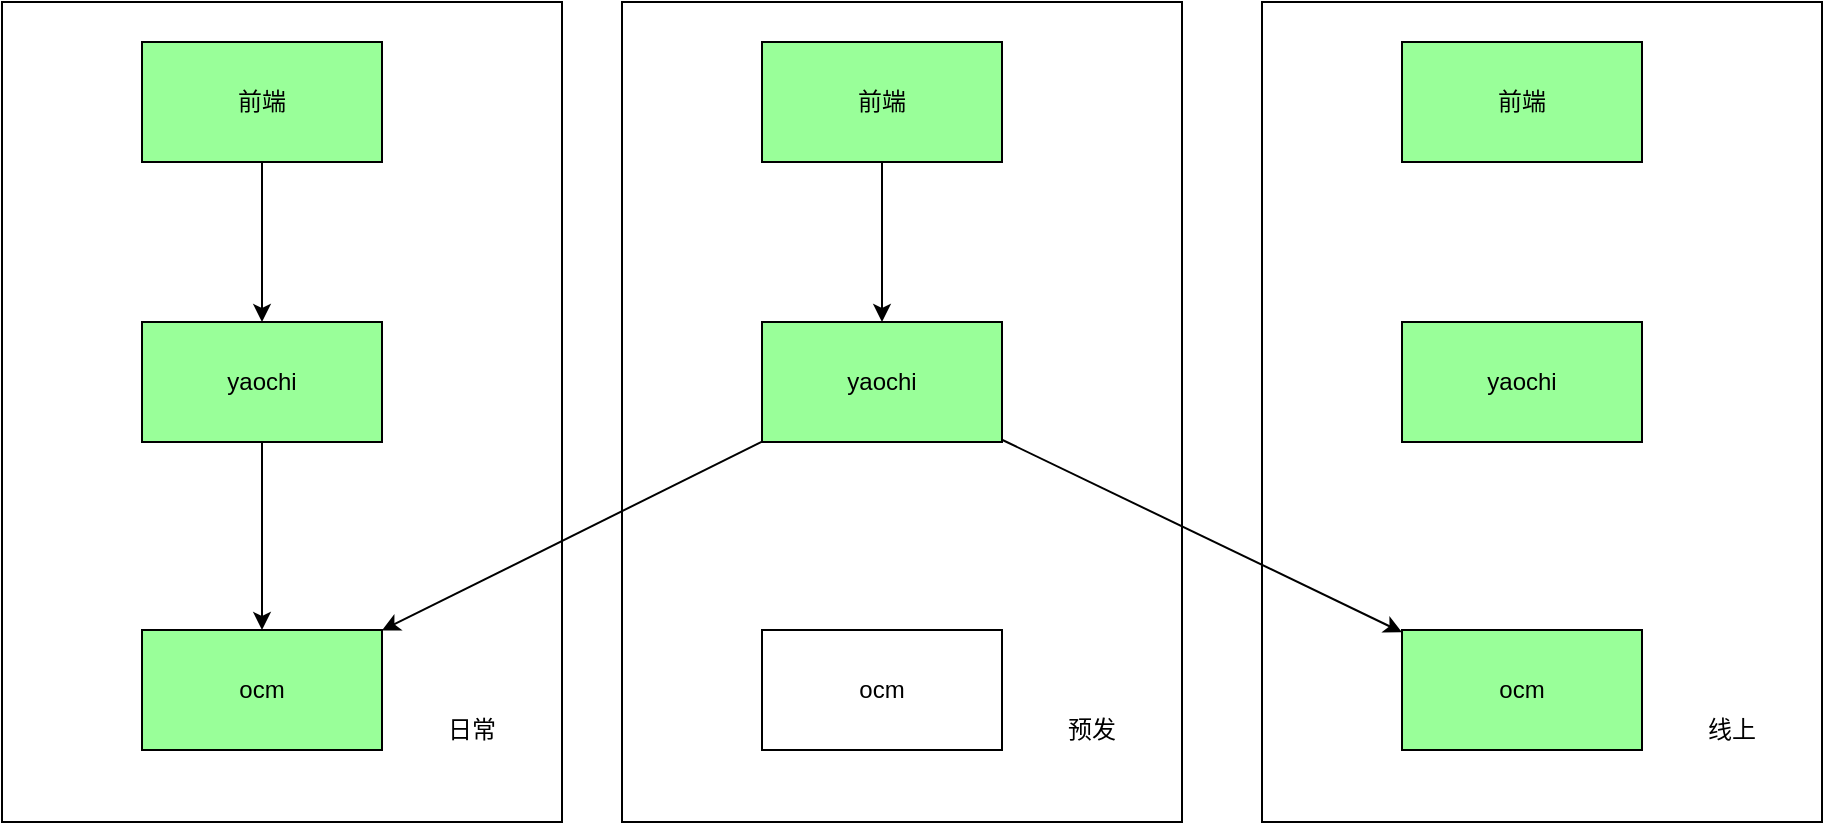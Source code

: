 <mxfile version="12.8.2" type="github"><diagram id="N7m7G-9PbQle7UNdqNxz" name="第 1 页"><mxGraphModel dx="1186" dy="614" grid="1" gridSize="10" guides="1" tooltips="1" connect="1" arrows="1" fold="1" page="1" pageScale="1" pageWidth="1169" pageHeight="827" math="0" shadow="0"><root><mxCell id="0"/><mxCell id="1" parent="0"/><mxCell id="qTj-7xbQDkoQCp54qHia-4" value="" style="rounded=0;whiteSpace=wrap;html=1;" parent="1" vertex="1"><mxGeometry x="710" y="70" width="280" height="410" as="geometry"/></mxCell><mxCell id="qTj-7xbQDkoQCp54qHia-1" value="前端" style="rounded=0;whiteSpace=wrap;html=1;fillColor=#99FF99;" parent="1" vertex="1"><mxGeometry x="780" y="90" width="120" height="60" as="geometry"/></mxCell><mxCell id="qTj-7xbQDkoQCp54qHia-2" value="yaochi" style="rounded=0;whiteSpace=wrap;html=1;fillColor=#99FF99;" parent="1" vertex="1"><mxGeometry x="780" y="230" width="120" height="60" as="geometry"/></mxCell><mxCell id="qTj-7xbQDkoQCp54qHia-3" value="ocm" style="rounded=0;whiteSpace=wrap;html=1;fillColor=#99FF99;" parent="1" vertex="1"><mxGeometry x="780" y="384" width="120" height="60" as="geometry"/></mxCell><mxCell id="qTj-7xbQDkoQCp54qHia-5" value="线上" style="text;html=1;strokeColor=none;fillColor=none;align=center;verticalAlign=middle;whiteSpace=wrap;rounded=0;" parent="1" vertex="1"><mxGeometry x="925" y="424" width="40" height="20" as="geometry"/></mxCell><mxCell id="qTj-7xbQDkoQCp54qHia-6" value="" style="rounded=0;whiteSpace=wrap;html=1;" parent="1" vertex="1"><mxGeometry x="390" y="70" width="280" height="410" as="geometry"/></mxCell><mxCell id="qTj-7xbQDkoQCp54qHia-18" style="edgeStyle=orthogonalEdgeStyle;rounded=0;orthogonalLoop=1;jettySize=auto;html=1;exitX=0.5;exitY=1;exitDx=0;exitDy=0;entryX=0.5;entryY=0;entryDx=0;entryDy=0;" parent="1" source="qTj-7xbQDkoQCp54qHia-7" target="qTj-7xbQDkoQCp54qHia-8" edge="1"><mxGeometry relative="1" as="geometry"/></mxCell><mxCell id="qTj-7xbQDkoQCp54qHia-7" value="前端" style="rounded=0;whiteSpace=wrap;html=1;fillColor=#99FF99;" parent="1" vertex="1"><mxGeometry x="460" y="90" width="120" height="60" as="geometry"/></mxCell><mxCell id="qTj-7xbQDkoQCp54qHia-19" style="rounded=0;orthogonalLoop=1;jettySize=auto;html=1;" parent="1" source="qTj-7xbQDkoQCp54qHia-8" target="qTj-7xbQDkoQCp54qHia-3" edge="1"><mxGeometry relative="1" as="geometry"/></mxCell><mxCell id="qTj-7xbQDkoQCp54qHia-8" value="yaochi" style="rounded=0;whiteSpace=wrap;html=1;fillColor=#99FF99;" parent="1" vertex="1"><mxGeometry x="460" y="230" width="120" height="60" as="geometry"/></mxCell><mxCell id="qTj-7xbQDkoQCp54qHia-9" value="ocm" style="rounded=0;whiteSpace=wrap;html=1;" parent="1" vertex="1"><mxGeometry x="460" y="384" width="120" height="60" as="geometry"/></mxCell><mxCell id="qTj-7xbQDkoQCp54qHia-10" value="预发" style="text;html=1;strokeColor=none;fillColor=none;align=center;verticalAlign=middle;whiteSpace=wrap;rounded=0;" parent="1" vertex="1"><mxGeometry x="605" y="424" width="40" height="20" as="geometry"/></mxCell><mxCell id="qTj-7xbQDkoQCp54qHia-11" value="" style="rounded=0;whiteSpace=wrap;html=1;" parent="1" vertex="1"><mxGeometry x="80" y="70" width="280" height="410" as="geometry"/></mxCell><mxCell id="qTj-7xbQDkoQCp54qHia-16" style="edgeStyle=orthogonalEdgeStyle;rounded=0;orthogonalLoop=1;jettySize=auto;html=1;exitX=0.5;exitY=1;exitDx=0;exitDy=0;" parent="1" source="qTj-7xbQDkoQCp54qHia-12" target="qTj-7xbQDkoQCp54qHia-13" edge="1"><mxGeometry relative="1" as="geometry"/></mxCell><mxCell id="qTj-7xbQDkoQCp54qHia-12" value="前端" style="rounded=0;whiteSpace=wrap;html=1;fillColor=#99FF99;" parent="1" vertex="1"><mxGeometry x="150" y="90" width="120" height="60" as="geometry"/></mxCell><mxCell id="qTj-7xbQDkoQCp54qHia-17" style="edgeStyle=orthogonalEdgeStyle;rounded=0;orthogonalLoop=1;jettySize=auto;html=1;exitX=0.5;exitY=1;exitDx=0;exitDy=0;entryX=0.5;entryY=0;entryDx=0;entryDy=0;" parent="1" source="qTj-7xbQDkoQCp54qHia-13" target="qTj-7xbQDkoQCp54qHia-14" edge="1"><mxGeometry relative="1" as="geometry"/></mxCell><mxCell id="qTj-7xbQDkoQCp54qHia-13" value="yaochi" style="rounded=0;whiteSpace=wrap;html=1;fillColor=#99FF99;" parent="1" vertex="1"><mxGeometry x="150" y="230" width="120" height="60" as="geometry"/></mxCell><mxCell id="qTj-7xbQDkoQCp54qHia-14" value="ocm" style="rounded=0;whiteSpace=wrap;html=1;fillColor=#99FF99;" parent="1" vertex="1"><mxGeometry x="150" y="384" width="120" height="60" as="geometry"/></mxCell><mxCell id="qTj-7xbQDkoQCp54qHia-15" value="日常" style="text;html=1;strokeColor=none;fillColor=none;align=center;verticalAlign=middle;whiteSpace=wrap;rounded=0;" parent="1" vertex="1"><mxGeometry x="295" y="424" width="40" height="20" as="geometry"/></mxCell><mxCell id="qTj-7xbQDkoQCp54qHia-20" style="edgeStyle=none;rounded=0;orthogonalLoop=1;jettySize=auto;html=1;" parent="1" source="qTj-7xbQDkoQCp54qHia-8" target="qTj-7xbQDkoQCp54qHia-14" edge="1"><mxGeometry relative="1" as="geometry"/></mxCell></root></mxGraphModel></diagram></mxfile>